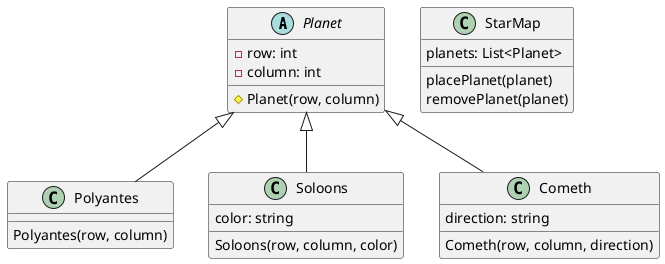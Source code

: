 @startuml

    abstract class Planet{
        -row: int
        -column: int

        #Planet(row, column)
    }

    class Polyantes extends Planet{
        
        Polyantes(row, column)
    }

    class Soloons extends Planet{
        color: string

        Soloons(row, column, color)
    }

    class Cometh extends Planet{
        direction: string

        Cometh(row, column, direction)
    }

    class StarMap{
        planets: List<Planet>


        placePlanet(planet)
        removePlanet(planet)
    }

@enduml
